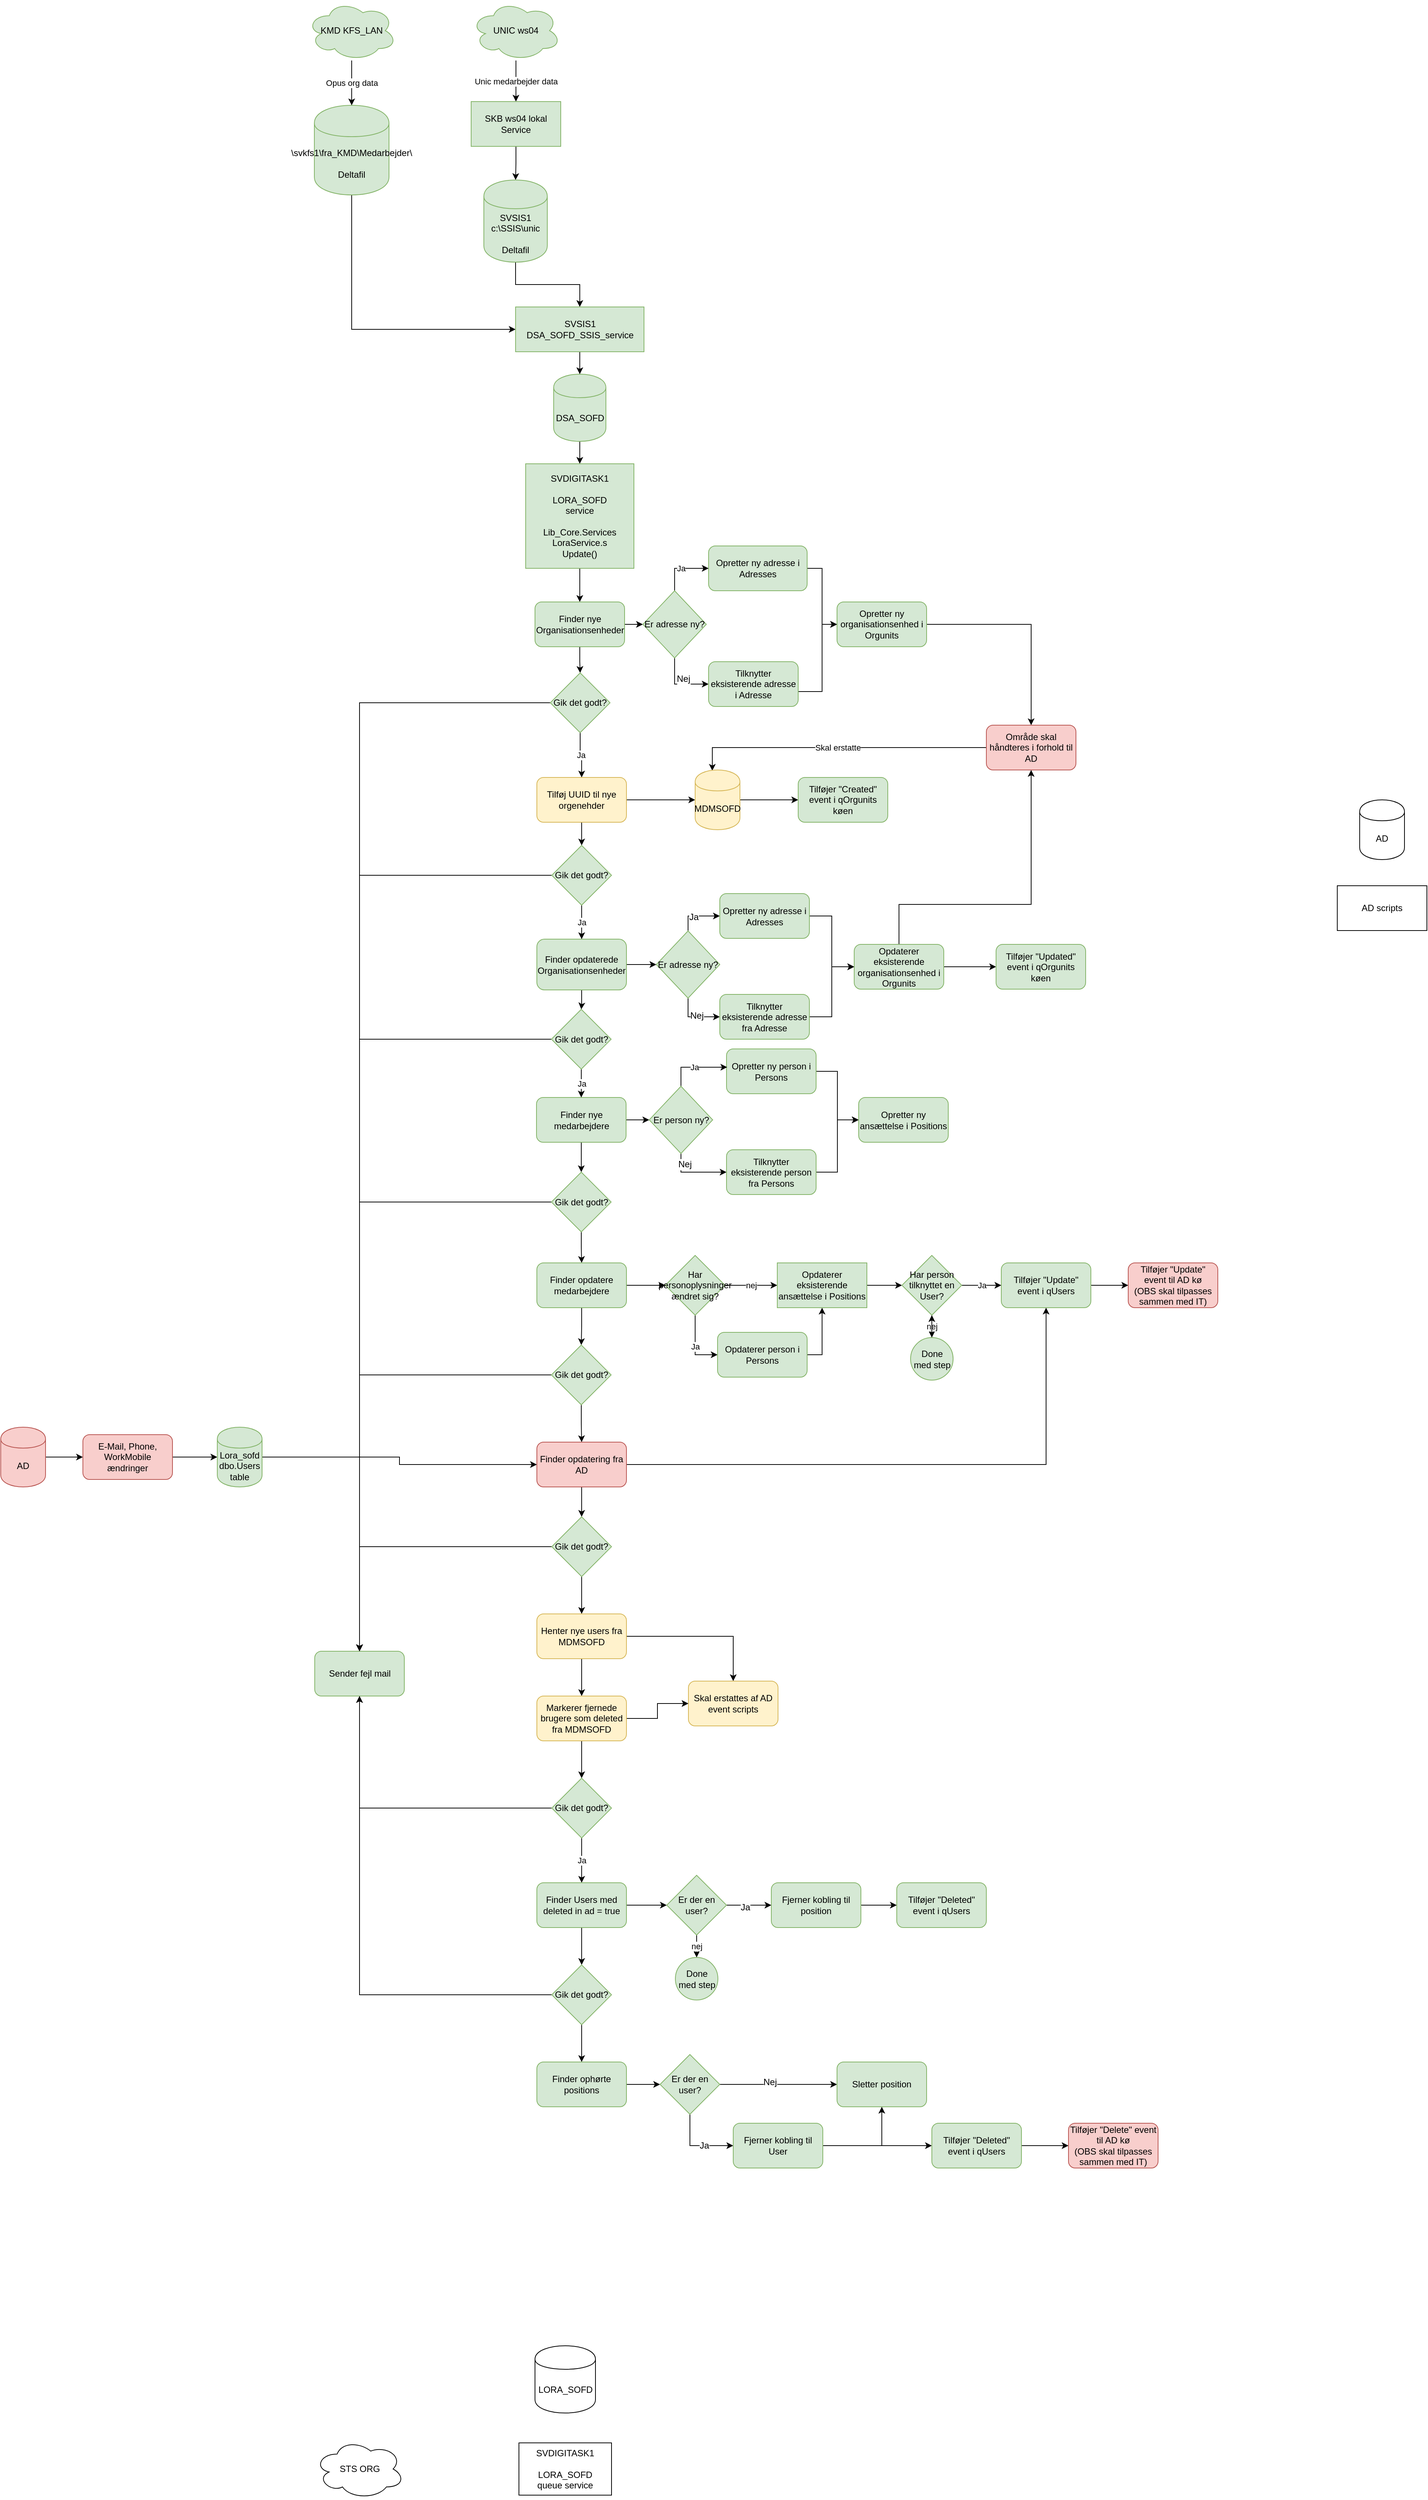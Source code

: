 <mxfile version="10.4.9" type="github"><diagram id="o5b5Y68pb12Nxzuh6uE5" name="Page-1"><mxGraphModel dx="2221" dy="771" grid="1" gridSize="10" guides="1" tooltips="1" connect="1" arrows="1" fold="1" page="1" pageScale="1" pageWidth="827" pageHeight="1169" math="0" shadow="0"><root><mxCell id="0"/><mxCell id="1" parent="0"/><mxCell id="oc2Fpqu8OoZIZFYyaqqw-1" style="edgeStyle=orthogonalEdgeStyle;rounded=0;orthogonalLoop=1;jettySize=auto;html=1;entryX=0.5;entryY=0;entryDx=0;entryDy=0;" edge="1" parent="1" source="oc2Fpqu8OoZIZFYyaqqw-2" target="oc2Fpqu8OoZIZFYyaqqw-16"><mxGeometry relative="1" as="geometry"/></mxCell><mxCell id="oc2Fpqu8OoZIZFYyaqqw-2" value="DSA_SOFD" style="shape=cylinder;whiteSpace=wrap;html=1;boundedLbl=1;backgroundOutline=1;fillColor=#d5e8d4;strokeColor=#82b366;" vertex="1" parent="1"><mxGeometry x="360.5" y="550" width="70" height="90" as="geometry"/></mxCell><mxCell id="oc2Fpqu8OoZIZFYyaqqw-3" style="edgeStyle=orthogonalEdgeStyle;rounded=0;orthogonalLoop=1;jettySize=auto;html=1;entryX=0;entryY=0.5;entryDx=0;entryDy=0;" edge="1" parent="1" source="oc2Fpqu8OoZIZFYyaqqw-4" target="oc2Fpqu8OoZIZFYyaqqw-14"><mxGeometry relative="1" as="geometry"><Array as="points"><mxPoint x="90" y="490"/></Array></mxGeometry></mxCell><mxCell id="oc2Fpqu8OoZIZFYyaqqw-4" value="&lt;div&gt;\\svkfs1\fra_KMD\Medarbejder\&lt;/div&gt;&lt;div&gt;&lt;br&gt;&lt;/div&gt;&lt;div&gt;Deltafil&lt;br&gt;&lt;/div&gt;" style="shape=cylinder;whiteSpace=wrap;html=1;boundedLbl=1;backgroundOutline=1;fillColor=#d5e8d4;strokeColor=#82b366;" vertex="1" parent="1"><mxGeometry x="40" y="190" width="100" height="120" as="geometry"/></mxCell><mxCell id="oc2Fpqu8OoZIZFYyaqqw-5" value="Opus org data" style="edgeStyle=orthogonalEdgeStyle;rounded=0;orthogonalLoop=1;jettySize=auto;html=1;" edge="1" parent="1" source="oc2Fpqu8OoZIZFYyaqqw-6" target="oc2Fpqu8OoZIZFYyaqqw-4"><mxGeometry relative="1" as="geometry"/></mxCell><mxCell id="oc2Fpqu8OoZIZFYyaqqw-6" value="KMD KFS_LAN" style="ellipse;shape=cloud;whiteSpace=wrap;html=1;fillColor=#d5e8d4;strokeColor=#82b366;" vertex="1" parent="1"><mxGeometry x="30" y="50" width="120" height="80" as="geometry"/></mxCell><mxCell id="oc2Fpqu8OoZIZFYyaqqw-7" value="Unic medarbejder data" style="edgeStyle=orthogonalEdgeStyle;rounded=0;orthogonalLoop=1;jettySize=auto;html=1;" edge="1" parent="1" source="oc2Fpqu8OoZIZFYyaqqw-8" target="oc2Fpqu8OoZIZFYyaqqw-10"><mxGeometry relative="1" as="geometry"/></mxCell><mxCell id="oc2Fpqu8OoZIZFYyaqqw-8" value="UNIC ws04" style="ellipse;shape=cloud;whiteSpace=wrap;html=1;fillColor=#d5e8d4;strokeColor=#82b366;" vertex="1" parent="1"><mxGeometry x="250" y="50" width="120" height="80" as="geometry"/></mxCell><mxCell id="oc2Fpqu8OoZIZFYyaqqw-9" style="edgeStyle=orthogonalEdgeStyle;rounded=0;orthogonalLoop=1;jettySize=auto;html=1;" edge="1" parent="1" source="oc2Fpqu8OoZIZFYyaqqw-10" target="oc2Fpqu8OoZIZFYyaqqw-12"><mxGeometry relative="1" as="geometry"/></mxCell><mxCell id="oc2Fpqu8OoZIZFYyaqqw-10" value="SKB ws04 lokal Service" style="rounded=0;whiteSpace=wrap;html=1;fillColor=#d5e8d4;strokeColor=#82b366;" vertex="1" parent="1"><mxGeometry x="250" y="185" width="120" height="60" as="geometry"/></mxCell><mxCell id="oc2Fpqu8OoZIZFYyaqqw-11" style="edgeStyle=orthogonalEdgeStyle;rounded=0;orthogonalLoop=1;jettySize=auto;html=1;entryX=0.5;entryY=0;entryDx=0;entryDy=0;" edge="1" parent="1" source="oc2Fpqu8OoZIZFYyaqqw-12" target="oc2Fpqu8OoZIZFYyaqqw-14"><mxGeometry relative="1" as="geometry"/></mxCell><mxCell id="oc2Fpqu8OoZIZFYyaqqw-12" value="&lt;div&gt;SVSIS1 &lt;br&gt;&lt;/div&gt;&lt;div&gt;c:\SSIS\unic&lt;br&gt;&lt;/div&gt;&lt;div&gt;&lt;br&gt;&lt;/div&gt;&lt;div&gt;Deltafil&lt;br&gt;&lt;/div&gt;" style="shape=cylinder;whiteSpace=wrap;html=1;boundedLbl=1;backgroundOutline=1;fillColor=#d5e8d4;strokeColor=#82b366;" vertex="1" parent="1"><mxGeometry x="267" y="290" width="85" height="110" as="geometry"/></mxCell><mxCell id="oc2Fpqu8OoZIZFYyaqqw-13" style="edgeStyle=orthogonalEdgeStyle;rounded=0;orthogonalLoop=1;jettySize=auto;html=1;entryX=0.5;entryY=0;entryDx=0;entryDy=0;" edge="1" parent="1" source="oc2Fpqu8OoZIZFYyaqqw-14" target="oc2Fpqu8OoZIZFYyaqqw-2"><mxGeometry relative="1" as="geometry"/></mxCell><mxCell id="oc2Fpqu8OoZIZFYyaqqw-14" value="&lt;div&gt;SVSIS1&lt;/div&gt;&lt;div&gt;DSA_SOFD_SSIS_service&lt;br&gt;&lt;/div&gt;" style="rounded=0;whiteSpace=wrap;html=1;fillColor=#d5e8d4;strokeColor=#82b366;" vertex="1" parent="1"><mxGeometry x="309.5" y="460" width="172" height="60" as="geometry"/></mxCell><mxCell id="oc2Fpqu8OoZIZFYyaqqw-44" style="edgeStyle=orthogonalEdgeStyle;rounded=0;orthogonalLoop=1;jettySize=auto;html=1;entryX=0.5;entryY=0;entryDx=0;entryDy=0;" edge="1" parent="1" source="oc2Fpqu8OoZIZFYyaqqw-16" target="oc2Fpqu8OoZIZFYyaqqw-29"><mxGeometry relative="1" as="geometry"><mxPoint x="406" y="889" as="sourcePoint"/></mxGeometry></mxCell><mxCell id="oc2Fpqu8OoZIZFYyaqqw-16" value="&lt;div&gt;SVDIGITASK1 &lt;br&gt;&lt;/div&gt;&lt;div&gt;&lt;br&gt;&lt;/div&gt;&lt;div&gt;LORA_SOFD&lt;/div&gt;&lt;div&gt;service&lt;/div&gt;&lt;div&gt;&lt;br&gt;&lt;/div&gt;&lt;div&gt;Lib_Core.Services&lt;/div&gt;&lt;div&gt;LoraService.s&lt;/div&gt;&lt;div&gt;Update()&lt;br&gt;&lt;/div&gt;" style="rounded=0;whiteSpace=wrap;html=1;fillColor=#d5e8d4;strokeColor=#82b366;" vertex="1" parent="1"><mxGeometry x="323" y="670" width="145" height="140" as="geometry"/></mxCell><mxCell id="oc2Fpqu8OoZIZFYyaqqw-18" value="AD" style="shape=cylinder;whiteSpace=wrap;html=1;boundedLbl=1;backgroundOutline=1;" vertex="1" parent="1"><mxGeometry x="1440" y="1120" width="60" height="80" as="geometry"/></mxCell><mxCell id="oc2Fpqu8OoZIZFYyaqqw-20" value="AD scripts" style="rounded=0;whiteSpace=wrap;html=1;" vertex="1" parent="1"><mxGeometry x="1410" y="1235" width="120" height="60" as="geometry"/></mxCell><mxCell id="oc2Fpqu8OoZIZFYyaqqw-22" value="LORA_SOFD" style="shape=cylinder;whiteSpace=wrap;html=1;boundedLbl=1;backgroundOutline=1;" vertex="1" parent="1"><mxGeometry x="335.5" y="3190" width="81" height="90" as="geometry"/></mxCell><mxCell id="oc2Fpqu8OoZIZFYyaqqw-23" value="STS ORG" style="ellipse;shape=cloud;whiteSpace=wrap;html=1;" vertex="1" parent="1"><mxGeometry x="40.5" y="3315" width="120" height="80" as="geometry"/></mxCell><mxCell id="oc2Fpqu8OoZIZFYyaqqw-26" value="&lt;div&gt;SVDIGITASK1&lt;br&gt;&lt;/div&gt;&lt;div&gt;&lt;br&gt;&lt;/div&gt;&lt;div&gt;LORA_SOFD&lt;/div&gt;&lt;div&gt;queue service&lt;/div&gt;" style="rounded=0;whiteSpace=wrap;html=1;" vertex="1" parent="1"><mxGeometry x="314" y="3320" width="124" height="70" as="geometry"/></mxCell><mxCell id="oc2Fpqu8OoZIZFYyaqqw-28" style="edgeStyle=orthogonalEdgeStyle;rounded=0;html=1;jettySize=auto;orthogonalLoop=1;" edge="1" parent="1" source="oc2Fpqu8OoZIZFYyaqqw-29" target="oc2Fpqu8OoZIZFYyaqqw-38"><mxGeometry relative="1" as="geometry"/></mxCell><mxCell id="oc2Fpqu8OoZIZFYyaqqw-59" style="edgeStyle=orthogonalEdgeStyle;rounded=0;orthogonalLoop=1;jettySize=auto;html=1;entryX=0.5;entryY=0;entryDx=0;entryDy=0;" edge="1" parent="1" source="oc2Fpqu8OoZIZFYyaqqw-29" target="oc2Fpqu8OoZIZFYyaqqw-58"><mxGeometry relative="1" as="geometry"/></mxCell><mxCell id="oc2Fpqu8OoZIZFYyaqqw-29" value="&lt;div&gt;Finder nye Organisationsenheder&lt;/div&gt;" style="rounded=1;whiteSpace=wrap;html=1;fillColor=#d5e8d4;strokeColor=#82b366;" vertex="1" parent="1"><mxGeometry x="335.5" y="855" width="120" height="60" as="geometry"/></mxCell><mxCell id="oc2Fpqu8OoZIZFYyaqqw-30" style="edgeStyle=orthogonalEdgeStyle;rounded=0;html=1;entryX=0.5;entryY=0;entryDx=0;entryDy=0;jettySize=auto;orthogonalLoop=1;" edge="1" parent="1" source="oc2Fpqu8OoZIZFYyaqqw-31" target="oc2Fpqu8OoZIZFYyaqqw-41"><mxGeometry relative="1" as="geometry"/></mxCell><mxCell id="oc2Fpqu8OoZIZFYyaqqw-31" value="Opretter ny organisationsenhed i Orgunits" style="rounded=1;whiteSpace=wrap;html=1;fillColor=#d5e8d4;strokeColor=#82b366;" vertex="1" parent="1"><mxGeometry x="740" y="855" width="120" height="60" as="geometry"/></mxCell><mxCell id="oc2Fpqu8OoZIZFYyaqqw-70" style="edgeStyle=orthogonalEdgeStyle;rounded=0;orthogonalLoop=1;jettySize=auto;html=1;entryX=0;entryY=0.5;entryDx=0;entryDy=0;" edge="1" parent="1" source="oc2Fpqu8OoZIZFYyaqqw-33" target="oc2Fpqu8OoZIZFYyaqqw-31"><mxGeometry relative="1" as="geometry"/></mxCell><mxCell id="oc2Fpqu8OoZIZFYyaqqw-33" value="Opretter ny adresse i Adresses" style="rounded=1;whiteSpace=wrap;html=1;fillColor=#d5e8d4;strokeColor=#82b366;" vertex="1" parent="1"><mxGeometry x="568" y="780" width="132" height="60" as="geometry"/></mxCell><mxCell id="oc2Fpqu8OoZIZFYyaqqw-34" style="edgeStyle=orthogonalEdgeStyle;rounded=0;html=1;entryX=0;entryY=0.5;entryDx=0;entryDy=0;jettySize=auto;orthogonalLoop=1;exitX=0.5;exitY=1;exitDx=0;exitDy=0;" edge="1" parent="1" source="oc2Fpqu8OoZIZFYyaqqw-38" target="oc2Fpqu8OoZIZFYyaqqw-40"><mxGeometry relative="1" as="geometry"/></mxCell><mxCell id="oc2Fpqu8OoZIZFYyaqqw-35" value="Nej" style="text;html=1;resizable=0;points=[];align=center;verticalAlign=middle;labelBackgroundColor=#ffffff;" vertex="1" connectable="0" parent="oc2Fpqu8OoZIZFYyaqqw-34"><mxGeometry x="-0.309" y="11" relative="1" as="geometry"><mxPoint as="offset"/></mxGeometry></mxCell><mxCell id="oc2Fpqu8OoZIZFYyaqqw-69" value="Ja" style="edgeStyle=orthogonalEdgeStyle;rounded=0;orthogonalLoop=1;jettySize=auto;html=1;exitX=0.5;exitY=0;exitDx=0;exitDy=0;" edge="1" parent="1" source="oc2Fpqu8OoZIZFYyaqqw-38" target="oc2Fpqu8OoZIZFYyaqqw-33"><mxGeometry relative="1" as="geometry"/></mxCell><mxCell id="oc2Fpqu8OoZIZFYyaqqw-38" value="Er adresse ny?" style="rhombus;whiteSpace=wrap;html=1;fillColor=#d5e8d4;strokeColor=#82b366;" vertex="1" parent="1"><mxGeometry x="480" y="840" width="85" height="90" as="geometry"/></mxCell><mxCell id="oc2Fpqu8OoZIZFYyaqqw-39" style="edgeStyle=orthogonalEdgeStyle;rounded=0;html=1;entryX=0;entryY=0.5;entryDx=0;entryDy=0;jettySize=auto;orthogonalLoop=1;" edge="1" parent="1" source="oc2Fpqu8OoZIZFYyaqqw-40" target="oc2Fpqu8OoZIZFYyaqqw-31"><mxGeometry relative="1" as="geometry"><Array as="points"><mxPoint x="720" y="975"/><mxPoint x="720" y="885"/></Array></mxGeometry></mxCell><mxCell id="oc2Fpqu8OoZIZFYyaqqw-40" value="Tilknytter eksisterende adresse i Adresse" style="rounded=1;whiteSpace=wrap;html=1;fillColor=#d5e8d4;strokeColor=#82b366;" vertex="1" parent="1"><mxGeometry x="568" y="935" width="120" height="60" as="geometry"/></mxCell><mxCell id="oc2Fpqu8OoZIZFYyaqqw-85" value="Skal erstatte" style="edgeStyle=orthogonalEdgeStyle;rounded=0;orthogonalLoop=1;jettySize=auto;html=1;entryX=0.383;entryY=0.013;entryDx=0;entryDy=0;entryPerimeter=0;" edge="1" parent="1" source="oc2Fpqu8OoZIZFYyaqqw-41" target="oc2Fpqu8OoZIZFYyaqqw-72"><mxGeometry relative="1" as="geometry"/></mxCell><mxCell id="oc2Fpqu8OoZIZFYyaqqw-41" value="Område skal håndteres i forhold til AD" style="rounded=1;whiteSpace=wrap;html=1;fillColor=#f8cecc;strokeColor=#b85450;" vertex="1" parent="1"><mxGeometry x="940" y="1020" width="120" height="60" as="geometry"/></mxCell><mxCell id="oc2Fpqu8OoZIZFYyaqqw-45" style="edgeStyle=orthogonalEdgeStyle;rounded=0;html=1;entryX=0;entryY=0.5;entryDx=0;entryDy=0;jettySize=auto;orthogonalLoop=1;" edge="1" parent="1" source="oc2Fpqu8OoZIZFYyaqqw-46" target="oc2Fpqu8OoZIZFYyaqqw-54"><mxGeometry relative="1" as="geometry"/></mxCell><mxCell id="oc2Fpqu8OoZIZFYyaqqw-101" style="edgeStyle=orthogonalEdgeStyle;rounded=0;orthogonalLoop=1;jettySize=auto;html=1;" edge="1" parent="1" source="oc2Fpqu8OoZIZFYyaqqw-46" target="oc2Fpqu8OoZIZFYyaqqw-98"><mxGeometry relative="1" as="geometry"/></mxCell><mxCell id="oc2Fpqu8OoZIZFYyaqqw-46" value="Finder opdaterede Organisationsenheder" style="rounded=1;whiteSpace=wrap;html=1;fillColor=#d5e8d4;strokeColor=#82b366;" vertex="1" parent="1"><mxGeometry x="338" y="1306.5" width="120" height="68" as="geometry"/></mxCell><mxCell id="oc2Fpqu8OoZIZFYyaqqw-57" style="edgeStyle=orthogonalEdgeStyle;rounded=0;orthogonalLoop=1;jettySize=auto;html=1;entryX=0.5;entryY=1;entryDx=0;entryDy=0;" edge="1" parent="1" source="oc2Fpqu8OoZIZFYyaqqw-47" target="oc2Fpqu8OoZIZFYyaqqw-41"><mxGeometry relative="1" as="geometry"><mxPoint x="1262" y="1315" as="targetPoint"/><Array as="points"><mxPoint x="823" y="1260"/><mxPoint x="1000" y="1260"/></Array></mxGeometry></mxCell><mxCell id="oc2Fpqu8OoZIZFYyaqqw-66" style="edgeStyle=orthogonalEdgeStyle;rounded=0;orthogonalLoop=1;jettySize=auto;html=1;" edge="1" parent="1" source="oc2Fpqu8OoZIZFYyaqqw-47" target="oc2Fpqu8OoZIZFYyaqqw-65"><mxGeometry relative="1" as="geometry"/></mxCell><mxCell id="oc2Fpqu8OoZIZFYyaqqw-47" value="Opdaterer eksisterende organisationsenhed i Orgunits" style="rounded=1;whiteSpace=wrap;html=1;fillColor=#d5e8d4;strokeColor=#82b366;" vertex="1" parent="1"><mxGeometry x="763" y="1313.5" width="120" height="60" as="geometry"/></mxCell><mxCell id="oc2Fpqu8OoZIZFYyaqqw-48" style="edgeStyle=orthogonalEdgeStyle;rounded=0;html=1;entryX=0;entryY=0.5;entryDx=0;entryDy=0;jettySize=auto;orthogonalLoop=1;" edge="1" parent="1" source="oc2Fpqu8OoZIZFYyaqqw-49" target="oc2Fpqu8OoZIZFYyaqqw-47"><mxGeometry relative="1" as="geometry"/></mxCell><mxCell id="oc2Fpqu8OoZIZFYyaqqw-49" value="Opretter ny adresse i Adresses" style="rounded=1;whiteSpace=wrap;html=1;fillColor=#d5e8d4;strokeColor=#82b366;" vertex="1" parent="1"><mxGeometry x="583" y="1245.5" width="120" height="60" as="geometry"/></mxCell><mxCell id="oc2Fpqu8OoZIZFYyaqqw-50" style="edgeStyle=orthogonalEdgeStyle;rounded=0;html=1;entryX=0;entryY=0.5;entryDx=0;entryDy=0;jettySize=auto;orthogonalLoop=1;exitX=0.5;exitY=1;exitDx=0;exitDy=0;" edge="1" parent="1" source="oc2Fpqu8OoZIZFYyaqqw-54" target="oc2Fpqu8OoZIZFYyaqqw-56"><mxGeometry relative="1" as="geometry"/></mxCell><mxCell id="oc2Fpqu8OoZIZFYyaqqw-51" value="Nej" style="text;html=1;resizable=0;points=[];align=center;verticalAlign=middle;labelBackgroundColor=#ffffff;" vertex="1" connectable="0" parent="oc2Fpqu8OoZIZFYyaqqw-50"><mxGeometry x="-0.309" y="11" relative="1" as="geometry"><mxPoint as="offset"/></mxGeometry></mxCell><mxCell id="oc2Fpqu8OoZIZFYyaqqw-52" style="edgeStyle=orthogonalEdgeStyle;rounded=0;html=1;entryX=0;entryY=0.5;entryDx=0;entryDy=0;jettySize=auto;orthogonalLoop=1;exitX=0.5;exitY=0;exitDx=0;exitDy=0;" edge="1" parent="1" source="oc2Fpqu8OoZIZFYyaqqw-54" target="oc2Fpqu8OoZIZFYyaqqw-49"><mxGeometry relative="1" as="geometry"/></mxCell><mxCell id="oc2Fpqu8OoZIZFYyaqqw-53" value="Ja" style="text;html=1;resizable=0;points=[];align=center;verticalAlign=middle;labelBackgroundColor=#ffffff;" vertex="1" connectable="0" parent="oc2Fpqu8OoZIZFYyaqqw-52"><mxGeometry x="-0.385" y="-7" relative="1" as="geometry"><mxPoint as="offset"/></mxGeometry></mxCell><mxCell id="oc2Fpqu8OoZIZFYyaqqw-54" value="Er adresse ny?" style="rhombus;whiteSpace=wrap;html=1;fillColor=#d5e8d4;strokeColor=#82b366;" vertex="1" parent="1"><mxGeometry x="498" y="1295.5" width="85" height="90" as="geometry"/></mxCell><mxCell id="oc2Fpqu8OoZIZFYyaqqw-55" style="edgeStyle=orthogonalEdgeStyle;rounded=0;html=1;entryX=0;entryY=0.5;entryDx=0;entryDy=0;jettySize=auto;orthogonalLoop=1;" edge="1" parent="1" source="oc2Fpqu8OoZIZFYyaqqw-56" target="oc2Fpqu8OoZIZFYyaqqw-47"><mxGeometry relative="1" as="geometry"/></mxCell><mxCell id="oc2Fpqu8OoZIZFYyaqqw-56" value="Tilknytter eksisterende adresse fra Adresse" style="rounded=1;whiteSpace=wrap;html=1;fillColor=#d5e8d4;strokeColor=#82b366;" vertex="1" parent="1"><mxGeometry x="583" y="1380.5" width="120" height="60" as="geometry"/></mxCell><mxCell id="oc2Fpqu8OoZIZFYyaqqw-60" value="Ja" style="edgeStyle=orthogonalEdgeStyle;rounded=0;orthogonalLoop=1;jettySize=auto;html=1;entryX=0.5;entryY=0;entryDx=0;entryDy=0;" edge="1" parent="1" source="oc2Fpqu8OoZIZFYyaqqw-58" target="oc2Fpqu8OoZIZFYyaqqw-71"><mxGeometry relative="1" as="geometry"><mxPoint x="420" y="1085" as="targetPoint"/></mxGeometry></mxCell><mxCell id="oc2Fpqu8OoZIZFYyaqqw-132" style="edgeStyle=orthogonalEdgeStyle;rounded=0;orthogonalLoop=1;jettySize=auto;html=1;" edge="1" parent="1" source="oc2Fpqu8OoZIZFYyaqqw-58" target="oc2Fpqu8OoZIZFYyaqqw-63"><mxGeometry relative="1" as="geometry"/></mxCell><mxCell id="oc2Fpqu8OoZIZFYyaqqw-58" value="Gik det godt?" style="rhombus;whiteSpace=wrap;html=1;rounded=0;fillColor=#d5e8d4;strokeColor=#82b366;" vertex="1" parent="1"><mxGeometry x="356" y="950" width="80" height="80" as="geometry"/></mxCell><mxCell id="oc2Fpqu8OoZIZFYyaqqw-63" value="Sender fejl mail" style="rounded=1;whiteSpace=wrap;html=1;fillColor=#d5e8d4;strokeColor=#82b366;" vertex="1" parent="1"><mxGeometry x="40.5" y="2260" width="120" height="60" as="geometry"/></mxCell><mxCell id="oc2Fpqu8OoZIZFYyaqqw-65" value="Tilføjer &quot;Updated&quot; event i qOrgunits køen" style="rounded=1;whiteSpace=wrap;html=1;fillColor=#d5e8d4;strokeColor=#82b366;" vertex="1" parent="1"><mxGeometry x="953" y="1313.5" width="120" height="60" as="geometry"/></mxCell><mxCell id="oc2Fpqu8OoZIZFYyaqqw-73" style="edgeStyle=orthogonalEdgeStyle;rounded=0;orthogonalLoop=1;jettySize=auto;html=1;" edge="1" parent="1" source="oc2Fpqu8OoZIZFYyaqqw-71" target="oc2Fpqu8OoZIZFYyaqqw-72"><mxGeometry relative="1" as="geometry"/></mxCell><mxCell id="oc2Fpqu8OoZIZFYyaqqw-79" style="edgeStyle=orthogonalEdgeStyle;rounded=0;orthogonalLoop=1;jettySize=auto;html=1;" edge="1" parent="1" source="oc2Fpqu8OoZIZFYyaqqw-71" target="oc2Fpqu8OoZIZFYyaqqw-78"><mxGeometry relative="1" as="geometry"/></mxCell><mxCell id="oc2Fpqu8OoZIZFYyaqqw-71" value="Tilføj UUID til nye orgenehder" style="rounded=1;whiteSpace=wrap;html=1;fillColor=#fff2cc;strokeColor=#d6b656;" vertex="1" parent="1"><mxGeometry x="338" y="1090" width="120" height="60" as="geometry"/></mxCell><mxCell id="oc2Fpqu8OoZIZFYyaqqw-77" style="edgeStyle=orthogonalEdgeStyle;rounded=0;orthogonalLoop=1;jettySize=auto;html=1;" edge="1" parent="1" source="oc2Fpqu8OoZIZFYyaqqw-72" target="oc2Fpqu8OoZIZFYyaqqw-76"><mxGeometry relative="1" as="geometry"/></mxCell><mxCell id="oc2Fpqu8OoZIZFYyaqqw-72" value="MDMSOFD" style="shape=cylinder;whiteSpace=wrap;html=1;boundedLbl=1;backgroundOutline=1;rounded=1;fillColor=#fff2cc;strokeColor=#d6b656;" vertex="1" parent="1"><mxGeometry x="550" y="1080" width="60" height="80" as="geometry"/></mxCell><mxCell id="oc2Fpqu8OoZIZFYyaqqw-76" value="Tilføjer &quot;Created&quot; event i qOrgunits køen" style="rounded=1;whiteSpace=wrap;html=1;fillColor=#d5e8d4;strokeColor=#82b366;" vertex="1" parent="1"><mxGeometry x="688" y="1090" width="120" height="60" as="geometry"/></mxCell><mxCell id="oc2Fpqu8OoZIZFYyaqqw-80" style="edgeStyle=orthogonalEdgeStyle;rounded=0;orthogonalLoop=1;jettySize=auto;html=1;" edge="1" parent="1" source="oc2Fpqu8OoZIZFYyaqqw-78" target="oc2Fpqu8OoZIZFYyaqqw-63"><mxGeometry relative="1" as="geometry"/></mxCell><mxCell id="oc2Fpqu8OoZIZFYyaqqw-82" value="Ja" style="edgeStyle=orthogonalEdgeStyle;rounded=0;orthogonalLoop=1;jettySize=auto;html=1;" edge="1" parent="1" source="oc2Fpqu8OoZIZFYyaqqw-78" target="oc2Fpqu8OoZIZFYyaqqw-46"><mxGeometry relative="1" as="geometry"/></mxCell><mxCell id="oc2Fpqu8OoZIZFYyaqqw-78" value="Gik det godt?" style="rhombus;whiteSpace=wrap;html=1;rounded=0;fillColor=#d5e8d4;strokeColor=#82b366;" vertex="1" parent="1"><mxGeometry x="358" y="1181" width="80" height="80" as="geometry"/></mxCell><mxCell id="oc2Fpqu8OoZIZFYyaqqw-86" style="edgeStyle=orthogonalEdgeStyle;rounded=0;html=1;jettySize=auto;orthogonalLoop=1;" edge="1" parent="1" source="oc2Fpqu8OoZIZFYyaqqw-87" target="oc2Fpqu8OoZIZFYyaqqw-94"><mxGeometry relative="1" as="geometry"/></mxCell><mxCell id="oc2Fpqu8OoZIZFYyaqqw-107" style="edgeStyle=orthogonalEdgeStyle;rounded=0;orthogonalLoop=1;jettySize=auto;html=1;" edge="1" parent="1" source="oc2Fpqu8OoZIZFYyaqqw-87" target="oc2Fpqu8OoZIZFYyaqqw-106"><mxGeometry relative="1" as="geometry"/></mxCell><mxCell id="oc2Fpqu8OoZIZFYyaqqw-87" value="Finder nye medarbejdere" style="rounded=1;whiteSpace=wrap;html=1;fillColor=#d5e8d4;strokeColor=#82b366;" vertex="1" parent="1"><mxGeometry x="337.5" y="1518.5" width="120" height="60" as="geometry"/></mxCell><mxCell id="oc2Fpqu8OoZIZFYyaqqw-88" style="edgeStyle=orthogonalEdgeStyle;rounded=0;html=1;entryX=0;entryY=0.5;entryDx=0;entryDy=0;jettySize=auto;orthogonalLoop=1;" edge="1" parent="1" source="oc2Fpqu8OoZIZFYyaqqw-89" target="oc2Fpqu8OoZIZFYyaqqw-97"><mxGeometry relative="1" as="geometry"/></mxCell><mxCell id="oc2Fpqu8OoZIZFYyaqqw-89" value="Opretter ny person i Persons" style="rounded=1;whiteSpace=wrap;html=1;fillColor=#d5e8d4;strokeColor=#82b366;" vertex="1" parent="1"><mxGeometry x="592" y="1453.5" width="120" height="60" as="geometry"/></mxCell><mxCell id="oc2Fpqu8OoZIZFYyaqqw-90" style="edgeStyle=orthogonalEdgeStyle;rounded=0;html=1;entryX=0;entryY=0.5;entryDx=0;entryDy=0;jettySize=auto;orthogonalLoop=1;exitX=0.5;exitY=1;exitDx=0;exitDy=0;" edge="1" parent="1" source="oc2Fpqu8OoZIZFYyaqqw-94" target="oc2Fpqu8OoZIZFYyaqqw-96"><mxGeometry relative="1" as="geometry"/></mxCell><mxCell id="oc2Fpqu8OoZIZFYyaqqw-91" value="Nej" style="text;html=1;resizable=0;points=[];align=center;verticalAlign=middle;labelBackgroundColor=#ffffff;" vertex="1" connectable="0" parent="oc2Fpqu8OoZIZFYyaqqw-90"><mxGeometry x="-0.309" y="11" relative="1" as="geometry"><mxPoint as="offset"/></mxGeometry></mxCell><mxCell id="oc2Fpqu8OoZIZFYyaqqw-104" value="Ja" style="edgeStyle=orthogonalEdgeStyle;rounded=0;orthogonalLoop=1;jettySize=auto;html=1;entryX=0.008;entryY=0.408;entryDx=0;entryDy=0;entryPerimeter=0;exitX=0.5;exitY=0;exitDx=0;exitDy=0;" edge="1" parent="1" source="oc2Fpqu8OoZIZFYyaqqw-94" target="oc2Fpqu8OoZIZFYyaqqw-89"><mxGeometry relative="1" as="geometry"/></mxCell><mxCell id="oc2Fpqu8OoZIZFYyaqqw-94" value="Er person ny?" style="rhombus;whiteSpace=wrap;html=1;fillColor=#d5e8d4;strokeColor=#82b366;" vertex="1" parent="1"><mxGeometry x="488.5" y="1503.5" width="85" height="90" as="geometry"/></mxCell><mxCell id="oc2Fpqu8OoZIZFYyaqqw-95" style="edgeStyle=orthogonalEdgeStyle;rounded=0;html=1;entryX=0;entryY=0.5;entryDx=0;entryDy=0;jettySize=auto;orthogonalLoop=1;" edge="1" parent="1" source="oc2Fpqu8OoZIZFYyaqqw-96" target="oc2Fpqu8OoZIZFYyaqqw-97"><mxGeometry relative="1" as="geometry"/></mxCell><mxCell id="oc2Fpqu8OoZIZFYyaqqw-96" value="Tilknytter eksisterende person fra Persons" style="rounded=1;whiteSpace=wrap;html=1;fillColor=#d5e8d4;strokeColor=#82b366;" vertex="1" parent="1"><mxGeometry x="592" y="1588.5" width="120" height="60" as="geometry"/></mxCell><mxCell id="oc2Fpqu8OoZIZFYyaqqw-97" value="Opretter ny ansættelse i Positions" style="rounded=1;whiteSpace=wrap;html=1;fillColor=#d5e8d4;strokeColor=#82b366;" vertex="1" parent="1"><mxGeometry x="769" y="1518.5" width="120" height="60" as="geometry"/></mxCell><mxCell id="oc2Fpqu8OoZIZFYyaqqw-99" style="edgeStyle=orthogonalEdgeStyle;rounded=0;orthogonalLoop=1;jettySize=auto;html=1;" edge="1" parent="1" source="oc2Fpqu8OoZIZFYyaqqw-98" target="oc2Fpqu8OoZIZFYyaqqw-63"><mxGeometry relative="1" as="geometry"/></mxCell><mxCell id="oc2Fpqu8OoZIZFYyaqqw-102" value="Ja" style="edgeStyle=orthogonalEdgeStyle;rounded=0;orthogonalLoop=1;jettySize=auto;html=1;entryX=0.5;entryY=0;entryDx=0;entryDy=0;" edge="1" parent="1" source="oc2Fpqu8OoZIZFYyaqqw-98" target="oc2Fpqu8OoZIZFYyaqqw-87"><mxGeometry relative="1" as="geometry"/></mxCell><mxCell id="oc2Fpqu8OoZIZFYyaqqw-98" value="Gik det godt?" style="rhombus;whiteSpace=wrap;html=1;rounded=0;fillColor=#d5e8d4;strokeColor=#82b366;" vertex="1" parent="1"><mxGeometry x="357.5" y="1400.5" width="80" height="80" as="geometry"/></mxCell><mxCell id="oc2Fpqu8OoZIZFYyaqqw-108" style="edgeStyle=orthogonalEdgeStyle;rounded=0;orthogonalLoop=1;jettySize=auto;html=1;" edge="1" parent="1" source="oc2Fpqu8OoZIZFYyaqqw-106" target="oc2Fpqu8OoZIZFYyaqqw-63"><mxGeometry relative="1" as="geometry"/></mxCell><mxCell id="oc2Fpqu8OoZIZFYyaqqw-122" style="edgeStyle=orthogonalEdgeStyle;rounded=0;orthogonalLoop=1;jettySize=auto;html=1;" edge="1" parent="1" source="oc2Fpqu8OoZIZFYyaqqw-106" target="oc2Fpqu8OoZIZFYyaqqw-111"><mxGeometry relative="1" as="geometry"/></mxCell><mxCell id="oc2Fpqu8OoZIZFYyaqqw-106" value="Gik det godt?" style="rhombus;whiteSpace=wrap;html=1;rounded=0;fillColor=#d5e8d4;strokeColor=#82b366;" vertex="1" parent="1"><mxGeometry x="357.5" y="1618.5" width="80" height="80" as="geometry"/></mxCell><mxCell id="oc2Fpqu8OoZIZFYyaqqw-123" style="edgeStyle=orthogonalEdgeStyle;rounded=0;orthogonalLoop=1;jettySize=auto;html=1;entryX=0;entryY=0.5;entryDx=0;entryDy=0;" edge="1" parent="1" source="oc2Fpqu8OoZIZFYyaqqw-111" target="oc2Fpqu8OoZIZFYyaqqw-115"><mxGeometry relative="1" as="geometry"/></mxCell><mxCell id="oc2Fpqu8OoZIZFYyaqqw-130" style="edgeStyle=orthogonalEdgeStyle;rounded=0;orthogonalLoop=1;jettySize=auto;html=1;" edge="1" parent="1" source="oc2Fpqu8OoZIZFYyaqqw-111" target="oc2Fpqu8OoZIZFYyaqqw-129"><mxGeometry relative="1" as="geometry"/></mxCell><mxCell id="oc2Fpqu8OoZIZFYyaqqw-111" value="Finder opdatere medarbejdere" style="rounded=1;whiteSpace=wrap;html=1;fillColor=#d5e8d4;strokeColor=#82b366;" vertex="1" parent="1"><mxGeometry x="338" y="1740" width="120" height="60" as="geometry"/></mxCell><mxCell id="oc2Fpqu8OoZIZFYyaqqw-112" value="&lt;div&gt;Tilføjer &quot;Update&quot; event til AD kø&lt;/div&gt;&lt;div&gt;(OBS skal tilpasses sammen med IT)&lt;/div&gt;" style="rounded=1;whiteSpace=wrap;html=1;fillColor=#f8cecc;strokeColor=#b85450;" vertex="1" parent="1"><mxGeometry x="1130" y="1740" width="120" height="60" as="geometry"/></mxCell><mxCell id="oc2Fpqu8OoZIZFYyaqqw-128" style="edgeStyle=orthogonalEdgeStyle;rounded=0;orthogonalLoop=1;jettySize=auto;html=1;entryX=0;entryY=0.5;entryDx=0;entryDy=0;" edge="1" parent="1" source="oc2Fpqu8OoZIZFYyaqqw-113" target="oc2Fpqu8OoZIZFYyaqqw-112"><mxGeometry relative="1" as="geometry"/></mxCell><mxCell id="oc2Fpqu8OoZIZFYyaqqw-113" value="Tilføjer &quot;Update&quot; event i qUsers" style="rounded=1;whiteSpace=wrap;html=1;fillColor=#d5e8d4;strokeColor=#82b366;" vertex="1" parent="1"><mxGeometry x="960" y="1740" width="120" height="60" as="geometry"/></mxCell><mxCell id="oc2Fpqu8OoZIZFYyaqqw-124" value="nej" style="edgeStyle=orthogonalEdgeStyle;rounded=0;orthogonalLoop=1;jettySize=auto;html=1;" edge="1" parent="1" source="oc2Fpqu8OoZIZFYyaqqw-115" target="oc2Fpqu8OoZIZFYyaqqw-119"><mxGeometry relative="1" as="geometry"/></mxCell><mxCell id="oc2Fpqu8OoZIZFYyaqqw-125" value="Ja" style="edgeStyle=orthogonalEdgeStyle;rounded=0;orthogonalLoop=1;jettySize=auto;html=1;entryX=0;entryY=0.5;entryDx=0;entryDy=0;" edge="1" parent="1" source="oc2Fpqu8OoZIZFYyaqqw-115" target="oc2Fpqu8OoZIZFYyaqqw-117"><mxGeometry relative="1" as="geometry"/></mxCell><mxCell id="oc2Fpqu8OoZIZFYyaqqw-115" value="Har personoplysninger ændret sig?" style="rhombus;whiteSpace=wrap;html=1;fillColor=#d5e8d4;strokeColor=#82b366;" vertex="1" parent="1"><mxGeometry x="510" y="1730" width="80" height="80" as="geometry"/></mxCell><mxCell id="oc2Fpqu8OoZIZFYyaqqw-116" style="edgeStyle=orthogonalEdgeStyle;rounded=0;html=1;jettySize=auto;orthogonalLoop=1;exitX=1;exitY=0.5;exitDx=0;exitDy=0;" edge="1" parent="1" source="oc2Fpqu8OoZIZFYyaqqw-117" target="oc2Fpqu8OoZIZFYyaqqw-119"><mxGeometry relative="1" as="geometry"/></mxCell><mxCell id="oc2Fpqu8OoZIZFYyaqqw-117" value="Opdaterer person i Persons" style="rounded=1;whiteSpace=wrap;html=1;fillColor=#d5e8d4;strokeColor=#82b366;" vertex="1" parent="1"><mxGeometry x="580" y="1833" width="120" height="60" as="geometry"/></mxCell><mxCell id="oc2Fpqu8OoZIZFYyaqqw-118" style="edgeStyle=orthogonalEdgeStyle;rounded=0;html=1;jettySize=auto;orthogonalLoop=1;" edge="1" parent="1" source="oc2Fpqu8OoZIZFYyaqqw-119" target="oc2Fpqu8OoZIZFYyaqqw-121"><mxGeometry relative="1" as="geometry"/></mxCell><mxCell id="oc2Fpqu8OoZIZFYyaqqw-119" value="Opdaterer eksisterende ansættelse i Positions" style="rounded=0;whiteSpace=wrap;html=1;fillColor=#d5e8d4;strokeColor=#82b366;" vertex="1" parent="1"><mxGeometry x="660" y="1740" width="120" height="60" as="geometry"/></mxCell><mxCell id="oc2Fpqu8OoZIZFYyaqqw-120" value="Ja" style="edgeStyle=orthogonalEdgeStyle;rounded=0;html=1;jettySize=auto;orthogonalLoop=1;" edge="1" parent="1" source="oc2Fpqu8OoZIZFYyaqqw-121" target="oc2Fpqu8OoZIZFYyaqqw-113"><mxGeometry relative="1" as="geometry"/></mxCell><mxCell id="oc2Fpqu8OoZIZFYyaqqw-127" value="nej" style="edgeStyle=orthogonalEdgeStyle;rounded=0;orthogonalLoop=1;jettySize=auto;html=1;" edge="1" parent="1" source="oc2Fpqu8OoZIZFYyaqqw-121" target="oc2Fpqu8OoZIZFYyaqqw-126"><mxGeometry relative="1" as="geometry"/></mxCell><mxCell id="oc2Fpqu8OoZIZFYyaqqw-121" value="Har person tilknyttet en User?" style="rhombus;whiteSpace=wrap;html=1;fillColor=#d5e8d4;strokeColor=#82b366;" vertex="1" parent="1"><mxGeometry x="827" y="1730" width="80" height="80" as="geometry"/></mxCell><mxCell id="oc2Fpqu8OoZIZFYyaqqw-181" value="" style="edgeStyle=orthogonalEdgeStyle;rounded=0;orthogonalLoop=1;jettySize=auto;html=1;" edge="1" parent="1" source="oc2Fpqu8OoZIZFYyaqqw-126" target="oc2Fpqu8OoZIZFYyaqqw-121"><mxGeometry relative="1" as="geometry"/></mxCell><mxCell id="oc2Fpqu8OoZIZFYyaqqw-126" value="&lt;div&gt;Done med step&lt;/div&gt;" style="ellipse;whiteSpace=wrap;html=1;aspect=fixed;rounded=1;fillColor=#d5e8d4;strokeColor=#82b366;" vertex="1" parent="1"><mxGeometry x="838.5" y="1840" width="57" height="57" as="geometry"/></mxCell><mxCell id="oc2Fpqu8OoZIZFYyaqqw-149" style="edgeStyle=orthogonalEdgeStyle;rounded=0;orthogonalLoop=1;jettySize=auto;html=1;entryX=0.5;entryY=0;entryDx=0;entryDy=0;" edge="1" parent="1" source="oc2Fpqu8OoZIZFYyaqqw-129" target="oc2Fpqu8OoZIZFYyaqqw-142"><mxGeometry relative="1" as="geometry"/></mxCell><mxCell id="oc2Fpqu8OoZIZFYyaqqw-166" style="edgeStyle=orthogonalEdgeStyle;rounded=0;orthogonalLoop=1;jettySize=auto;html=1;" edge="1" parent="1" source="oc2Fpqu8OoZIZFYyaqqw-129" target="oc2Fpqu8OoZIZFYyaqqw-63"><mxGeometry relative="1" as="geometry"/></mxCell><mxCell id="oc2Fpqu8OoZIZFYyaqqw-129" value="Gik det godt?" style="rhombus;whiteSpace=wrap;html=1;rounded=0;fillColor=#d5e8d4;strokeColor=#82b366;" vertex="1" parent="1"><mxGeometry x="357.5" y="1850" width="80" height="80" as="geometry"/></mxCell><mxCell id="oc2Fpqu8OoZIZFYyaqqw-152" style="edgeStyle=orthogonalEdgeStyle;rounded=0;orthogonalLoop=1;jettySize=auto;html=1;" edge="1" parent="1" source="oc2Fpqu8OoZIZFYyaqqw-142" target="oc2Fpqu8OoZIZFYyaqqw-113"><mxGeometry relative="1" as="geometry"/></mxCell><mxCell id="oc2Fpqu8OoZIZFYyaqqw-154" style="edgeStyle=orthogonalEdgeStyle;rounded=0;orthogonalLoop=1;jettySize=auto;html=1;" edge="1" parent="1" source="oc2Fpqu8OoZIZFYyaqqw-142" target="oc2Fpqu8OoZIZFYyaqqw-153"><mxGeometry relative="1" as="geometry"/></mxCell><mxCell id="oc2Fpqu8OoZIZFYyaqqw-142" value="Finder opdatering fra AD" style="rounded=1;whiteSpace=wrap;html=1;fillColor=#f8cecc;strokeColor=#b85450;" vertex="1" parent="1"><mxGeometry x="338" y="1980" width="120" height="60" as="geometry"/></mxCell><mxCell id="oc2Fpqu8OoZIZFYyaqqw-148" style="edgeStyle=orthogonalEdgeStyle;rounded=0;orthogonalLoop=1;jettySize=auto;html=1;" edge="1" parent="1" source="oc2Fpqu8OoZIZFYyaqqw-143" target="oc2Fpqu8OoZIZFYyaqqw-144"><mxGeometry relative="1" as="geometry"/></mxCell><mxCell id="oc2Fpqu8OoZIZFYyaqqw-143" value="AD" style="shape=cylinder;whiteSpace=wrap;html=1;boundedLbl=1;backgroundOutline=1;rounded=0;fillColor=#f8cecc;strokeColor=#b85450;" vertex="1" parent="1"><mxGeometry x="-380" y="1960" width="60" height="80" as="geometry"/></mxCell><mxCell id="oc2Fpqu8OoZIZFYyaqqw-147" style="edgeStyle=orthogonalEdgeStyle;rounded=0;orthogonalLoop=1;jettySize=auto;html=1;" edge="1" parent="1" source="oc2Fpqu8OoZIZFYyaqqw-144" target="oc2Fpqu8OoZIZFYyaqqw-145"><mxGeometry relative="1" as="geometry"/></mxCell><mxCell id="oc2Fpqu8OoZIZFYyaqqw-144" value="E-Mail, Phone, WorkMobile ændringer" style="rounded=1;whiteSpace=wrap;html=1;fillColor=#f8cecc;strokeColor=#b85450;" vertex="1" parent="1"><mxGeometry x="-270" y="1970" width="120" height="60" as="geometry"/></mxCell><mxCell id="oc2Fpqu8OoZIZFYyaqqw-146" style="edgeStyle=orthogonalEdgeStyle;rounded=0;orthogonalLoop=1;jettySize=auto;html=1;" edge="1" parent="1" source="oc2Fpqu8OoZIZFYyaqqw-145" target="oc2Fpqu8OoZIZFYyaqqw-142"><mxGeometry relative="1" as="geometry"/></mxCell><mxCell id="oc2Fpqu8OoZIZFYyaqqw-145" value="&lt;div&gt;Lora_sofd&lt;/div&gt;&lt;div&gt;dbo.Users table&lt;br&gt;&lt;/div&gt;" style="shape=cylinder;whiteSpace=wrap;html=1;boundedLbl=1;backgroundOutline=1;rounded=0;fillColor=#d5e8d4;strokeColor=#82b366;" vertex="1" parent="1"><mxGeometry x="-90" y="1960" width="60" height="80" as="geometry"/></mxCell><mxCell id="oc2Fpqu8OoZIZFYyaqqw-161" style="edgeStyle=orthogonalEdgeStyle;rounded=0;orthogonalLoop=1;jettySize=auto;html=1;entryX=0.5;entryY=0;entryDx=0;entryDy=0;" edge="1" parent="1" source="oc2Fpqu8OoZIZFYyaqqw-153" target="oc2Fpqu8OoZIZFYyaqqw-156"><mxGeometry relative="1" as="geometry"/></mxCell><mxCell id="oc2Fpqu8OoZIZFYyaqqw-167" style="edgeStyle=orthogonalEdgeStyle;rounded=0;orthogonalLoop=1;jettySize=auto;html=1;" edge="1" parent="1" source="oc2Fpqu8OoZIZFYyaqqw-153" target="oc2Fpqu8OoZIZFYyaqqw-63"><mxGeometry relative="1" as="geometry"/></mxCell><mxCell id="oc2Fpqu8OoZIZFYyaqqw-153" value="Gik det godt?" style="rhombus;whiteSpace=wrap;html=1;rounded=0;fillColor=#d5e8d4;strokeColor=#82b366;" vertex="1" parent="1"><mxGeometry x="358" y="2080" width="80" height="80" as="geometry"/></mxCell><mxCell id="oc2Fpqu8OoZIZFYyaqqw-158" style="edgeStyle=orthogonalEdgeStyle;rounded=0;orthogonalLoop=1;jettySize=auto;html=1;" edge="1" parent="1" source="oc2Fpqu8OoZIZFYyaqqw-156" target="oc2Fpqu8OoZIZFYyaqqw-157"><mxGeometry relative="1" as="geometry"/></mxCell><mxCell id="oc2Fpqu8OoZIZFYyaqqw-162" style="edgeStyle=orthogonalEdgeStyle;rounded=0;orthogonalLoop=1;jettySize=auto;html=1;entryX=0.5;entryY=0;entryDx=0;entryDy=0;" edge="1" parent="1" source="oc2Fpqu8OoZIZFYyaqqw-156" target="oc2Fpqu8OoZIZFYyaqqw-159"><mxGeometry relative="1" as="geometry"/></mxCell><mxCell id="oc2Fpqu8OoZIZFYyaqqw-156" value="Henter nye users fra MDMSOFD" style="rounded=1;whiteSpace=wrap;html=1;fillColor=#fff2cc;strokeColor=#d6b656;" vertex="1" parent="1"><mxGeometry x="338" y="2210" width="120" height="60" as="geometry"/></mxCell><mxCell id="oc2Fpqu8OoZIZFYyaqqw-157" value="Skal erstattes af AD event scripts" style="rounded=1;whiteSpace=wrap;html=1;fillColor=#fff2cc;strokeColor=#d6b656;" vertex="1" parent="1"><mxGeometry x="541" y="2300" width="120" height="60" as="geometry"/></mxCell><mxCell id="oc2Fpqu8OoZIZFYyaqqw-160" style="edgeStyle=orthogonalEdgeStyle;rounded=0;orthogonalLoop=1;jettySize=auto;html=1;" edge="1" parent="1" source="oc2Fpqu8OoZIZFYyaqqw-159" target="oc2Fpqu8OoZIZFYyaqqw-157"><mxGeometry relative="1" as="geometry"/></mxCell><mxCell id="oc2Fpqu8OoZIZFYyaqqw-164" style="edgeStyle=orthogonalEdgeStyle;rounded=0;orthogonalLoop=1;jettySize=auto;html=1;" edge="1" parent="1" source="oc2Fpqu8OoZIZFYyaqqw-159" target="oc2Fpqu8OoZIZFYyaqqw-163"><mxGeometry relative="1" as="geometry"/></mxCell><mxCell id="oc2Fpqu8OoZIZFYyaqqw-159" value="Markerer fjernede brugere som deleted fra MDMSOFD" style="rounded=1;whiteSpace=wrap;html=1;fillColor=#fff2cc;strokeColor=#d6b656;" vertex="1" parent="1"><mxGeometry x="338" y="2320" width="120" height="60" as="geometry"/></mxCell><mxCell id="oc2Fpqu8OoZIZFYyaqqw-165" style="edgeStyle=orthogonalEdgeStyle;rounded=0;orthogonalLoop=1;jettySize=auto;html=1;" edge="1" parent="1" source="oc2Fpqu8OoZIZFYyaqqw-163" target="oc2Fpqu8OoZIZFYyaqqw-63"><mxGeometry relative="1" as="geometry"/></mxCell><mxCell id="oc2Fpqu8OoZIZFYyaqqw-179" value="Ja" style="edgeStyle=orthogonalEdgeStyle;rounded=0;orthogonalLoop=1;jettySize=auto;html=1;entryX=0.5;entryY=0;entryDx=0;entryDy=0;" edge="1" parent="1" source="oc2Fpqu8OoZIZFYyaqqw-163" target="oc2Fpqu8OoZIZFYyaqqw-169"><mxGeometry relative="1" as="geometry"/></mxCell><mxCell id="oc2Fpqu8OoZIZFYyaqqw-163" value="Gik det godt?" style="rhombus;whiteSpace=wrap;html=1;rounded=0;fillColor=#d5e8d4;strokeColor=#82b366;" vertex="1" parent="1"><mxGeometry x="358" y="2430" width="80" height="80" as="geometry"/></mxCell><mxCell id="oc2Fpqu8OoZIZFYyaqqw-180" style="edgeStyle=orthogonalEdgeStyle;rounded=0;orthogonalLoop=1;jettySize=auto;html=1;" edge="1" parent="1" source="oc2Fpqu8OoZIZFYyaqqw-169" target="oc2Fpqu8OoZIZFYyaqqw-177"><mxGeometry relative="1" as="geometry"/></mxCell><mxCell id="oc2Fpqu8OoZIZFYyaqqw-186" style="edgeStyle=orthogonalEdgeStyle;rounded=0;orthogonalLoop=1;jettySize=auto;html=1;entryX=0.5;entryY=0;entryDx=0;entryDy=0;" edge="1" parent="1" source="oc2Fpqu8OoZIZFYyaqqw-169" target="oc2Fpqu8OoZIZFYyaqqw-185"><mxGeometry relative="1" as="geometry"/></mxCell><mxCell id="oc2Fpqu8OoZIZFYyaqqw-169" value="Finder Users med deleted in ad = true" style="rounded=1;whiteSpace=wrap;html=1;fillColor=#d5e8d4;strokeColor=#82b366;" vertex="1" parent="1"><mxGeometry x="338" y="2570" width="120" height="60" as="geometry"/></mxCell><mxCell id="oc2Fpqu8OoZIZFYyaqqw-172" value="Tilføjer &quot;Deleted&quot; event i qUsers" style="rounded=1;whiteSpace=wrap;html=1;fillColor=#d5e8d4;strokeColor=#82b366;" vertex="1" parent="1"><mxGeometry x="820" y="2570" width="120" height="60" as="geometry"/></mxCell><mxCell id="oc2Fpqu8OoZIZFYyaqqw-173" style="edgeStyle=orthogonalEdgeStyle;rounded=0;html=1;jettySize=auto;orthogonalLoop=1;" edge="1" parent="1" source="oc2Fpqu8OoZIZFYyaqqw-174" target="oc2Fpqu8OoZIZFYyaqqw-172"><mxGeometry relative="1" as="geometry"/></mxCell><mxCell id="oc2Fpqu8OoZIZFYyaqqw-174" value="Fjerner kobling til position" style="rounded=1;whiteSpace=wrap;html=1;fillColor=#d5e8d4;strokeColor=#82b366;" vertex="1" parent="1"><mxGeometry x="652" y="2570" width="120" height="60" as="geometry"/></mxCell><mxCell id="oc2Fpqu8OoZIZFYyaqqw-175" style="edgeStyle=orthogonalEdgeStyle;rounded=0;html=1;jettySize=auto;orthogonalLoop=1;" edge="1" parent="1" source="oc2Fpqu8OoZIZFYyaqqw-177" target="oc2Fpqu8OoZIZFYyaqqw-174"><mxGeometry relative="1" as="geometry"/></mxCell><mxCell id="oc2Fpqu8OoZIZFYyaqqw-176" value="Ja" style="text;html=1;resizable=0;points=[];align=center;verticalAlign=middle;labelBackgroundColor=#ffffff;" vertex="1" connectable="0" parent="oc2Fpqu8OoZIZFYyaqqw-175"><mxGeometry x="-0.164" y="-3" relative="1" as="geometry"><mxPoint as="offset"/></mxGeometry></mxCell><mxCell id="oc2Fpqu8OoZIZFYyaqqw-184" value="nej" style="edgeStyle=orthogonalEdgeStyle;rounded=0;orthogonalLoop=1;jettySize=auto;html=1;" edge="1" parent="1" source="oc2Fpqu8OoZIZFYyaqqw-177" target="oc2Fpqu8OoZIZFYyaqqw-183"><mxGeometry relative="1" as="geometry"/></mxCell><mxCell id="oc2Fpqu8OoZIZFYyaqqw-177" value="Er der en user?" style="rhombus;whiteSpace=wrap;html=1;fillColor=#d5e8d4;strokeColor=#82b366;" vertex="1" parent="1"><mxGeometry x="512" y="2560" width="80" height="80" as="geometry"/></mxCell><mxCell id="oc2Fpqu8OoZIZFYyaqqw-183" value="&lt;div&gt;Done med step&lt;/div&gt;" style="ellipse;whiteSpace=wrap;html=1;aspect=fixed;rounded=1;fillColor=#d5e8d4;strokeColor=#82b366;" vertex="1" parent="1"><mxGeometry x="523.5" y="2670" width="57" height="57" as="geometry"/></mxCell><mxCell id="oc2Fpqu8OoZIZFYyaqqw-187" style="edgeStyle=orthogonalEdgeStyle;rounded=0;orthogonalLoop=1;jettySize=auto;html=1;entryX=0.5;entryY=1;entryDx=0;entryDy=0;" edge="1" parent="1" source="oc2Fpqu8OoZIZFYyaqqw-185" target="oc2Fpqu8OoZIZFYyaqqw-63"><mxGeometry relative="1" as="geometry"/></mxCell><mxCell id="oc2Fpqu8OoZIZFYyaqqw-189" style="edgeStyle=orthogonalEdgeStyle;rounded=0;orthogonalLoop=1;jettySize=auto;html=1;" edge="1" parent="1" source="oc2Fpqu8OoZIZFYyaqqw-185" target="oc2Fpqu8OoZIZFYyaqqw-188"><mxGeometry relative="1" as="geometry"/></mxCell><mxCell id="oc2Fpqu8OoZIZFYyaqqw-185" value="Gik det godt?" style="rhombus;whiteSpace=wrap;html=1;rounded=0;fillColor=#d5e8d4;strokeColor=#82b366;" vertex="1" parent="1"><mxGeometry x="358" y="2680" width="80" height="80" as="geometry"/></mxCell><mxCell id="oc2Fpqu8OoZIZFYyaqqw-191" style="edgeStyle=orthogonalEdgeStyle;rounded=0;orthogonalLoop=1;jettySize=auto;html=1;" edge="1" parent="1" source="oc2Fpqu8OoZIZFYyaqqw-188" target="oc2Fpqu8OoZIZFYyaqqw-190"><mxGeometry relative="1" as="geometry"/></mxCell><mxCell id="oc2Fpqu8OoZIZFYyaqqw-188" value="Finder ophørte positions" style="rounded=1;whiteSpace=wrap;html=1;fillColor=#d5e8d4;strokeColor=#82b366;" vertex="1" parent="1"><mxGeometry x="338" y="2810" width="120" height="60" as="geometry"/></mxCell><mxCell id="oc2Fpqu8OoZIZFYyaqqw-194" style="edgeStyle=orthogonalEdgeStyle;rounded=0;orthogonalLoop=1;jettySize=auto;html=1;" edge="1" parent="1" source="oc2Fpqu8OoZIZFYyaqqw-190" target="oc2Fpqu8OoZIZFYyaqqw-192"><mxGeometry relative="1" as="geometry"/></mxCell><mxCell id="oc2Fpqu8OoZIZFYyaqqw-198" value="Nej" style="text;html=1;resizable=0;points=[];align=center;verticalAlign=middle;labelBackgroundColor=#ffffff;" vertex="1" connectable="0" parent="oc2Fpqu8OoZIZFYyaqqw-194"><mxGeometry x="-0.146" y="3" relative="1" as="geometry"><mxPoint as="offset"/></mxGeometry></mxCell><mxCell id="oc2Fpqu8OoZIZFYyaqqw-196" style="edgeStyle=orthogonalEdgeStyle;rounded=0;orthogonalLoop=1;jettySize=auto;html=1;entryX=0;entryY=0.5;entryDx=0;entryDy=0;exitX=0.5;exitY=1;exitDx=0;exitDy=0;" edge="1" parent="1" source="oc2Fpqu8OoZIZFYyaqqw-190" target="oc2Fpqu8OoZIZFYyaqqw-193"><mxGeometry relative="1" as="geometry"/></mxCell><mxCell id="oc2Fpqu8OoZIZFYyaqqw-197" value="Ja" style="text;html=1;resizable=0;points=[];align=center;verticalAlign=middle;labelBackgroundColor=#ffffff;" vertex="1" connectable="0" parent="oc2Fpqu8OoZIZFYyaqqw-196"><mxGeometry x="-0.16" y="19" relative="1" as="geometry"><mxPoint x="19" y="19" as="offset"/></mxGeometry></mxCell><mxCell id="oc2Fpqu8OoZIZFYyaqqw-190" value="Er der en user?" style="rhombus;whiteSpace=wrap;html=1;fillColor=#d5e8d4;strokeColor=#82b366;" vertex="1" parent="1"><mxGeometry x="503" y="2800" width="80" height="80" as="geometry"/></mxCell><mxCell id="oc2Fpqu8OoZIZFYyaqqw-192" value="Sletter position" style="rounded=1;whiteSpace=wrap;html=1;fillColor=#d5e8d4;strokeColor=#82b366;" vertex="1" parent="1"><mxGeometry x="740" y="2810" width="120" height="60" as="geometry"/></mxCell><mxCell id="oc2Fpqu8OoZIZFYyaqqw-195" style="edgeStyle=orthogonalEdgeStyle;rounded=0;orthogonalLoop=1;jettySize=auto;html=1;entryX=0.5;entryY=1;entryDx=0;entryDy=0;" edge="1" parent="1" source="oc2Fpqu8OoZIZFYyaqqw-193" target="oc2Fpqu8OoZIZFYyaqqw-192"><mxGeometry relative="1" as="geometry"/></mxCell><mxCell id="oc2Fpqu8OoZIZFYyaqqw-200" style="edgeStyle=orthogonalEdgeStyle;rounded=0;orthogonalLoop=1;jettySize=auto;html=1;" edge="1" parent="1" source="oc2Fpqu8OoZIZFYyaqqw-193" target="oc2Fpqu8OoZIZFYyaqqw-199"><mxGeometry relative="1" as="geometry"/></mxCell><mxCell id="oc2Fpqu8OoZIZFYyaqqw-193" value="Fjerner kobling til User" style="rounded=1;whiteSpace=wrap;html=1;fillColor=#d5e8d4;strokeColor=#82b366;" vertex="1" parent="1"><mxGeometry x="601" y="2892" width="120" height="60" as="geometry"/></mxCell><mxCell id="oc2Fpqu8OoZIZFYyaqqw-202" style="edgeStyle=orthogonalEdgeStyle;rounded=0;orthogonalLoop=1;jettySize=auto;html=1;" edge="1" parent="1" source="oc2Fpqu8OoZIZFYyaqqw-199" target="oc2Fpqu8OoZIZFYyaqqw-201"><mxGeometry relative="1" as="geometry"/></mxCell><mxCell id="oc2Fpqu8OoZIZFYyaqqw-199" value="Tilføjer &quot;Deleted&quot; event i qUsers" style="rounded=1;whiteSpace=wrap;html=1;fillColor=#d5e8d4;strokeColor=#82b366;" vertex="1" parent="1"><mxGeometry x="867" y="2892" width="120" height="60" as="geometry"/></mxCell><mxCell id="oc2Fpqu8OoZIZFYyaqqw-201" value="&lt;div&gt;Tilføjer &quot;Delete&quot; event til AD kø&lt;/div&gt;&lt;div&gt;(OBS skal tilpasses sammen med IT)&lt;/div&gt;" style="rounded=1;whiteSpace=wrap;html=1;fillColor=#f8cecc;strokeColor=#b85450;" vertex="1" parent="1"><mxGeometry x="1050" y="2892" width="120" height="60" as="geometry"/></mxCell></root></mxGraphModel></diagram></mxfile>